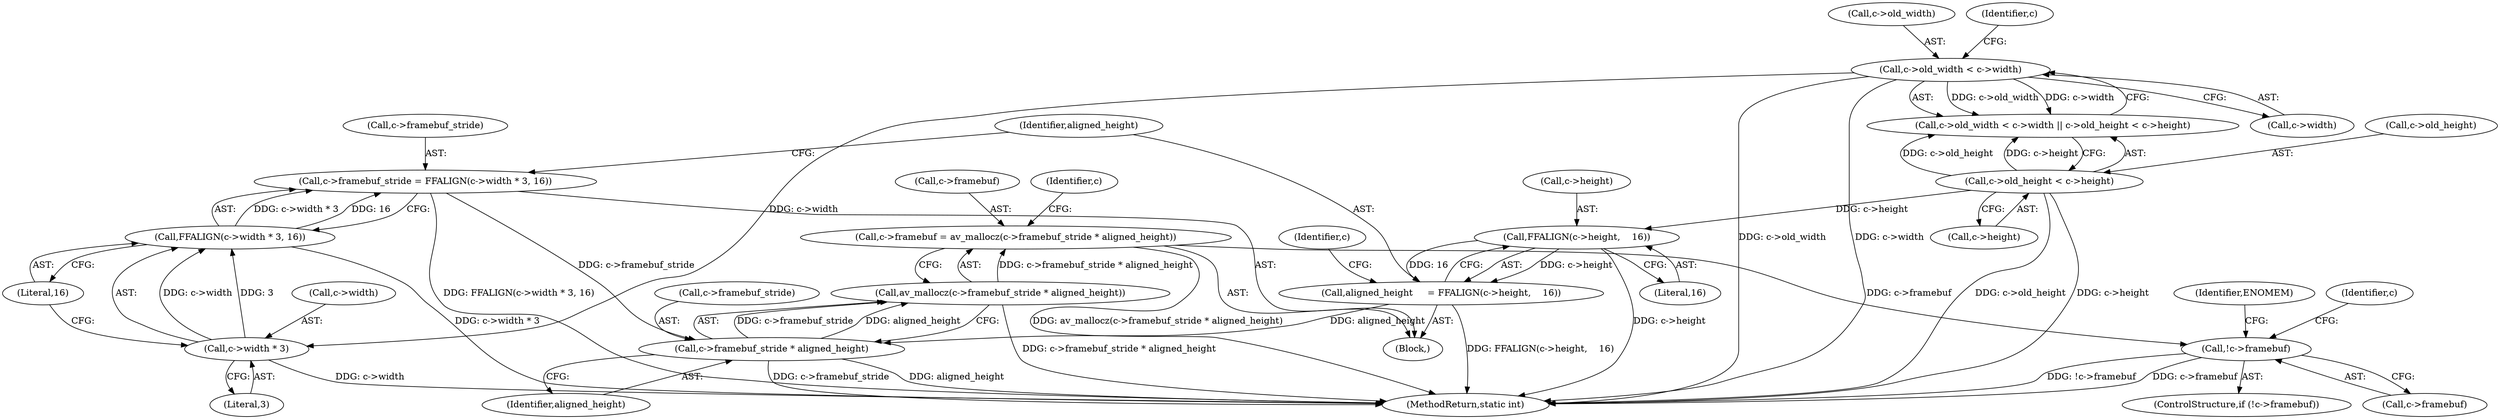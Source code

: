 digraph "0_FFmpeg_821a5938d100458f4d09d634041b05c860554ce0@integer" {
"1000148" [label="(Call,c->framebuf = av_mallocz(c->framebuf_stride * aligned_height))"];
"1000152" [label="(Call,av_mallocz(c->framebuf_stride * aligned_height))"];
"1000153" [label="(Call,c->framebuf_stride * aligned_height)"];
"1000126" [label="(Call,c->framebuf_stride = FFALIGN(c->width * 3, 16))"];
"1000130" [label="(Call,FFALIGN(c->width * 3, 16))"];
"1000131" [label="(Call,c->width * 3)"];
"1000111" [label="(Call,c->old_width < c->width)"];
"1000137" [label="(Call,aligned_height     = FFALIGN(c->height,    16))"];
"1000139" [label="(Call,FFALIGN(c->height,    16))"];
"1000118" [label="(Call,c->old_height < c->height)"];
"1000159" [label="(Call,!c->framebuf)"];
"1000154" [label="(Call,c->framebuf_stride)"];
"1000135" [label="(Literal,3)"];
"1000148" [label="(Call,c->framebuf = av_mallocz(c->framebuf_stride * aligned_height))"];
"1000138" [label="(Identifier,aligned_height)"];
"1000110" [label="(Call,c->old_width < c->width || c->old_height < c->height)"];
"1000112" [label="(Call,c->old_width)"];
"1000119" [label="(Call,c->old_height)"];
"1000149" [label="(Call,c->framebuf)"];
"1000296" [label="(MethodReturn,static int)"];
"1000122" [label="(Call,c->height)"];
"1000139" [label="(Call,FFALIGN(c->height,    16))"];
"1000120" [label="(Identifier,c)"];
"1000170" [label="(Identifier,c)"];
"1000152" [label="(Call,av_mallocz(c->framebuf_stride * aligned_height))"];
"1000159" [label="(Call,!c->framebuf)"];
"1000140" [label="(Call,c->height)"];
"1000161" [label="(Identifier,c)"];
"1000125" [label="(Block,)"];
"1000131" [label="(Call,c->width * 3)"];
"1000153" [label="(Call,c->framebuf_stride * aligned_height)"];
"1000143" [label="(Literal,16)"];
"1000160" [label="(Call,c->framebuf)"];
"1000137" [label="(Call,aligned_height     = FFALIGN(c->height,    16))"];
"1000127" [label="(Call,c->framebuf_stride)"];
"1000132" [label="(Call,c->width)"];
"1000118" [label="(Call,c->old_height < c->height)"];
"1000165" [label="(Identifier,ENOMEM)"];
"1000115" [label="(Call,c->width)"];
"1000146" [label="(Identifier,c)"];
"1000158" [label="(ControlStructure,if (!c->framebuf))"];
"1000130" [label="(Call,FFALIGN(c->width * 3, 16))"];
"1000136" [label="(Literal,16)"];
"1000126" [label="(Call,c->framebuf_stride = FFALIGN(c->width * 3, 16))"];
"1000157" [label="(Identifier,aligned_height)"];
"1000111" [label="(Call,c->old_width < c->width)"];
"1000148" -> "1000125"  [label="AST: "];
"1000148" -> "1000152"  [label="CFG: "];
"1000149" -> "1000148"  [label="AST: "];
"1000152" -> "1000148"  [label="AST: "];
"1000161" -> "1000148"  [label="CFG: "];
"1000148" -> "1000296"  [label="DDG: av_mallocz(c->framebuf_stride * aligned_height)"];
"1000152" -> "1000148"  [label="DDG: c->framebuf_stride * aligned_height"];
"1000148" -> "1000159"  [label="DDG: c->framebuf"];
"1000152" -> "1000153"  [label="CFG: "];
"1000153" -> "1000152"  [label="AST: "];
"1000152" -> "1000296"  [label="DDG: c->framebuf_stride * aligned_height"];
"1000153" -> "1000152"  [label="DDG: c->framebuf_stride"];
"1000153" -> "1000152"  [label="DDG: aligned_height"];
"1000153" -> "1000157"  [label="CFG: "];
"1000154" -> "1000153"  [label="AST: "];
"1000157" -> "1000153"  [label="AST: "];
"1000153" -> "1000296"  [label="DDG: aligned_height"];
"1000153" -> "1000296"  [label="DDG: c->framebuf_stride"];
"1000126" -> "1000153"  [label="DDG: c->framebuf_stride"];
"1000137" -> "1000153"  [label="DDG: aligned_height"];
"1000126" -> "1000125"  [label="AST: "];
"1000126" -> "1000130"  [label="CFG: "];
"1000127" -> "1000126"  [label="AST: "];
"1000130" -> "1000126"  [label="AST: "];
"1000138" -> "1000126"  [label="CFG: "];
"1000126" -> "1000296"  [label="DDG: FFALIGN(c->width * 3, 16)"];
"1000130" -> "1000126"  [label="DDG: c->width * 3"];
"1000130" -> "1000126"  [label="DDG: 16"];
"1000130" -> "1000136"  [label="CFG: "];
"1000131" -> "1000130"  [label="AST: "];
"1000136" -> "1000130"  [label="AST: "];
"1000130" -> "1000296"  [label="DDG: c->width * 3"];
"1000131" -> "1000130"  [label="DDG: c->width"];
"1000131" -> "1000130"  [label="DDG: 3"];
"1000131" -> "1000135"  [label="CFG: "];
"1000132" -> "1000131"  [label="AST: "];
"1000135" -> "1000131"  [label="AST: "];
"1000136" -> "1000131"  [label="CFG: "];
"1000131" -> "1000296"  [label="DDG: c->width"];
"1000111" -> "1000131"  [label="DDG: c->width"];
"1000111" -> "1000110"  [label="AST: "];
"1000111" -> "1000115"  [label="CFG: "];
"1000112" -> "1000111"  [label="AST: "];
"1000115" -> "1000111"  [label="AST: "];
"1000120" -> "1000111"  [label="CFG: "];
"1000110" -> "1000111"  [label="CFG: "];
"1000111" -> "1000296"  [label="DDG: c->old_width"];
"1000111" -> "1000296"  [label="DDG: c->width"];
"1000111" -> "1000110"  [label="DDG: c->old_width"];
"1000111" -> "1000110"  [label="DDG: c->width"];
"1000137" -> "1000125"  [label="AST: "];
"1000137" -> "1000139"  [label="CFG: "];
"1000138" -> "1000137"  [label="AST: "];
"1000139" -> "1000137"  [label="AST: "];
"1000146" -> "1000137"  [label="CFG: "];
"1000137" -> "1000296"  [label="DDG: FFALIGN(c->height,    16)"];
"1000139" -> "1000137"  [label="DDG: c->height"];
"1000139" -> "1000137"  [label="DDG: 16"];
"1000139" -> "1000143"  [label="CFG: "];
"1000140" -> "1000139"  [label="AST: "];
"1000143" -> "1000139"  [label="AST: "];
"1000139" -> "1000296"  [label="DDG: c->height"];
"1000118" -> "1000139"  [label="DDG: c->height"];
"1000118" -> "1000110"  [label="AST: "];
"1000118" -> "1000122"  [label="CFG: "];
"1000119" -> "1000118"  [label="AST: "];
"1000122" -> "1000118"  [label="AST: "];
"1000110" -> "1000118"  [label="CFG: "];
"1000118" -> "1000296"  [label="DDG: c->old_height"];
"1000118" -> "1000296"  [label="DDG: c->height"];
"1000118" -> "1000110"  [label="DDG: c->old_height"];
"1000118" -> "1000110"  [label="DDG: c->height"];
"1000159" -> "1000158"  [label="AST: "];
"1000159" -> "1000160"  [label="CFG: "];
"1000160" -> "1000159"  [label="AST: "];
"1000165" -> "1000159"  [label="CFG: "];
"1000170" -> "1000159"  [label="CFG: "];
"1000159" -> "1000296"  [label="DDG: !c->framebuf"];
"1000159" -> "1000296"  [label="DDG: c->framebuf"];
}

